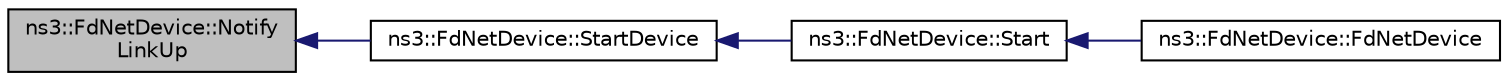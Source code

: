 digraph "ns3::FdNetDevice::NotifyLinkUp"
{
  edge [fontname="Helvetica",fontsize="10",labelfontname="Helvetica",labelfontsize="10"];
  node [fontname="Helvetica",fontsize="10",shape=record];
  rankdir="LR";
  Node1 [label="ns3::FdNetDevice::Notify\lLinkUp",height=0.2,width=0.4,color="black", fillcolor="grey75", style="filled", fontcolor="black"];
  Node1 -> Node2 [dir="back",color="midnightblue",fontsize="10",style="solid"];
  Node2 [label="ns3::FdNetDevice::StartDevice",height=0.2,width=0.4,color="black", fillcolor="white", style="filled",URL="$d1/d50/classns3_1_1FdNetDevice.html#afec16ee9ae009f427348474f9e9c3c50"];
  Node2 -> Node3 [dir="back",color="midnightblue",fontsize="10",style="solid"];
  Node3 [label="ns3::FdNetDevice::Start",height=0.2,width=0.4,color="black", fillcolor="white", style="filled",URL="$d1/d50/classns3_1_1FdNetDevice.html#a32bda505142d81a4092048bf200ee6fc"];
  Node3 -> Node4 [dir="back",color="midnightblue",fontsize="10",style="solid"];
  Node4 [label="ns3::FdNetDevice::FdNetDevice",height=0.2,width=0.4,color="black", fillcolor="white", style="filled",URL="$d1/d50/classns3_1_1FdNetDevice.html#a81fa1519bf5abcb59cf902d74e264b53"];
}
